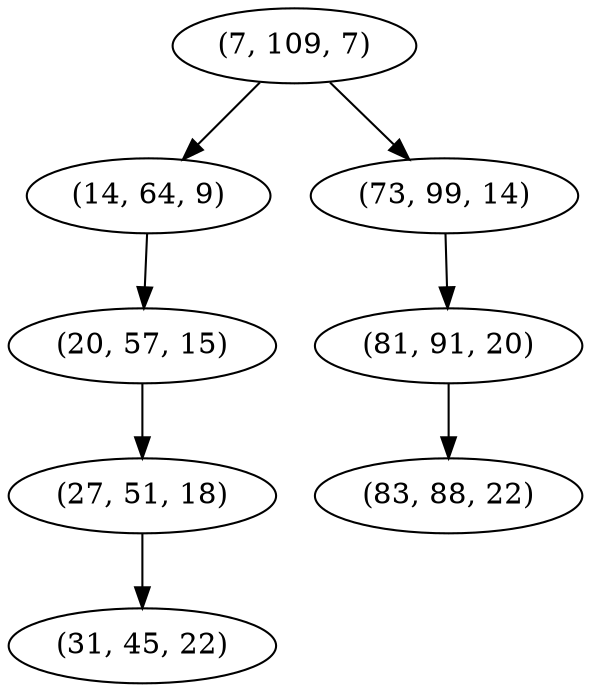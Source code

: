 digraph tree {
    "(7, 109, 7)";
    "(14, 64, 9)";
    "(20, 57, 15)";
    "(27, 51, 18)";
    "(31, 45, 22)";
    "(73, 99, 14)";
    "(81, 91, 20)";
    "(83, 88, 22)";
    "(7, 109, 7)" -> "(14, 64, 9)";
    "(7, 109, 7)" -> "(73, 99, 14)";
    "(14, 64, 9)" -> "(20, 57, 15)";
    "(20, 57, 15)" -> "(27, 51, 18)";
    "(27, 51, 18)" -> "(31, 45, 22)";
    "(73, 99, 14)" -> "(81, 91, 20)";
    "(81, 91, 20)" -> "(83, 88, 22)";
}
